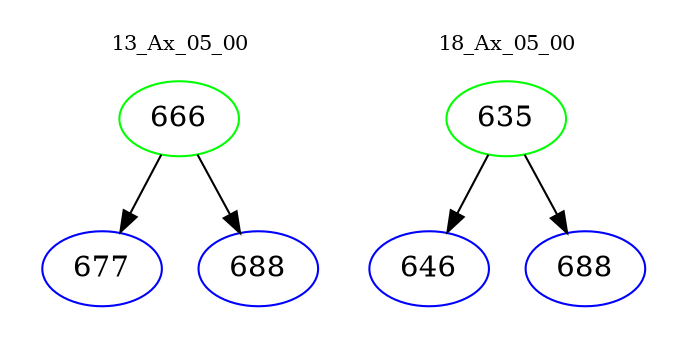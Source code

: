 digraph{
subgraph cluster_0 {
color = white
label = "13_Ax_05_00";
fontsize=10;
T0_666 [label="666", color="green"]
T0_666 -> T0_677 [color="black"]
T0_677 [label="677", color="blue"]
T0_666 -> T0_688 [color="black"]
T0_688 [label="688", color="blue"]
}
subgraph cluster_1 {
color = white
label = "18_Ax_05_00";
fontsize=10;
T1_635 [label="635", color="green"]
T1_635 -> T1_646 [color="black"]
T1_646 [label="646", color="blue"]
T1_635 -> T1_688 [color="black"]
T1_688 [label="688", color="blue"]
}
}
